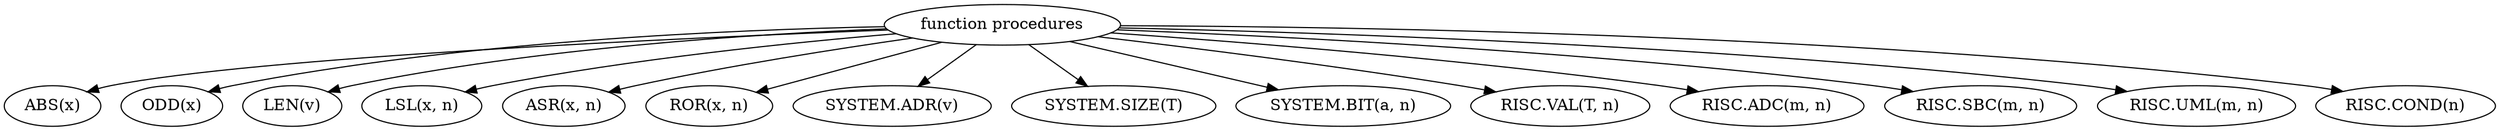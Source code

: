 digraph functions {
    "function procedures" -> "ABS(x)";
    "function procedures" -> "ODD(x)";
    "function procedures" -> "LEN(v)";
    "function procedures" -> "LSL(x, n)";
    "function procedures" -> "ASR(x, n)";
    "function procedures" -> "ROR(x, n)";
    "function procedures" -> "SYSTEM.ADR(v)";
    "function procedures" -> "SYSTEM.SIZE(T)";
    "function procedures" -> "SYSTEM.BIT(a, n)";
    "function procedures" -> "RISC.VAL(T, n)";
    "function procedures" -> "RISC.ADC(m, n)";
    "function procedures" -> "RISC.SBC(m, n)";
    "function procedures" -> "RISC.UML(m, n)";
    "function procedures" -> "RISC.COND(n)";
}
